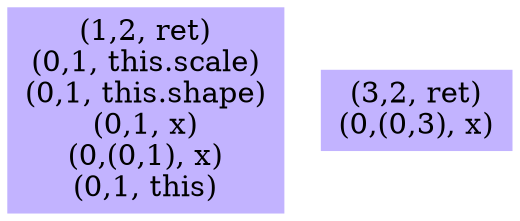 digraph { 
11 [shape=box,style=filled,color=".7 .3 1.0",label="(1,2, ret)\n(0,1, this.scale)\n(0,1, this.shape)\n(0,1, x)\n(0,(0,1), x)\n(0,1, this)"];
12 [shape=box,style=filled,color=".7 .3 1.0",label="(3,2, ret)\n(0,(0,3), x)"];
}